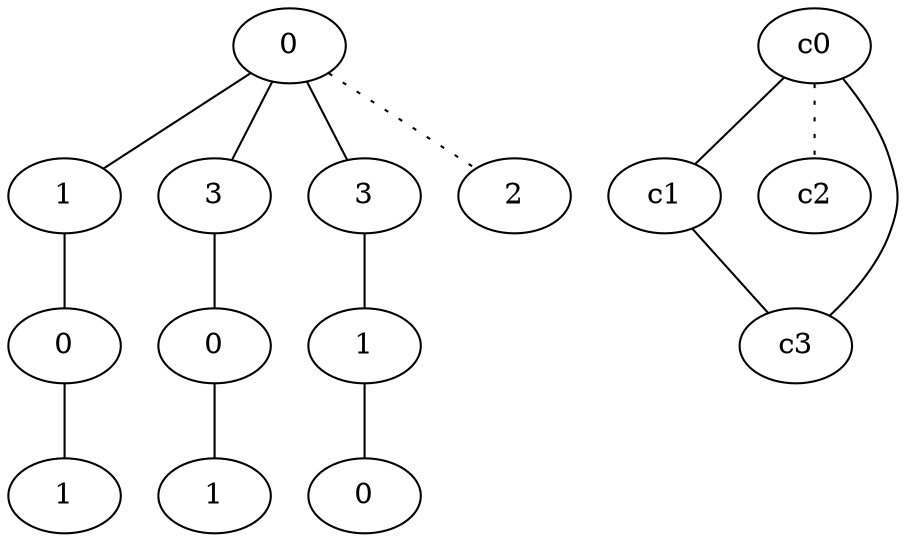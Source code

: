 graph {
a0[label=0];
a1[label=1];
a2[label=0];
a3[label=1];
a4[label=3];
a5[label=0];
a6[label=1];
a7[label=3];
a8[label=1];
a9[label=0];
a10[label=2];
a0 -- a1;
a0 -- a4;
a0 -- a7;
a0 -- a10 [style=dotted];
a1 -- a2;
a2 -- a3;
a4 -- a5;
a5 -- a6;
a7 -- a8;
a8 -- a9;
c0 -- c1;
c0 -- c2 [style=dotted];
c0 -- c3;
c1 -- c3;
}
